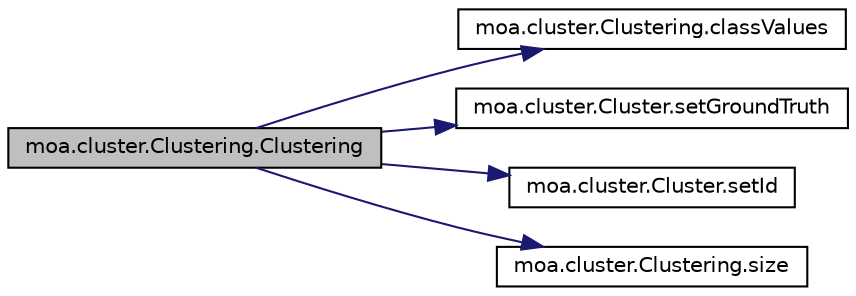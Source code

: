 digraph G
{
  edge [fontname="Helvetica",fontsize="10",labelfontname="Helvetica",labelfontsize="10"];
  node [fontname="Helvetica",fontsize="10",shape=record];
  rankdir=LR;
  Node1 [label="moa.cluster.Clustering.Clustering",height=0.2,width=0.4,color="black", fillcolor="grey75", style="filled" fontcolor="black"];
  Node1 -> Node2 [color="midnightblue",fontsize="10",style="solid",fontname="Helvetica"];
  Node2 [label="moa.cluster.Clustering.classValues",height=0.2,width=0.4,color="black", fillcolor="white", style="filled",URL="$classmoa_1_1cluster_1_1Clustering.html#a5e47c9546740092acb2df89cd3c6dca4"];
  Node1 -> Node3 [color="midnightblue",fontsize="10",style="solid",fontname="Helvetica"];
  Node3 [label="moa.cluster.Cluster.setGroundTruth",height=0.2,width=0.4,color="black", fillcolor="white", style="filled",URL="$classmoa_1_1cluster_1_1Cluster.html#ada31184ce2ef51b9563b4e2339834768"];
  Node1 -> Node4 [color="midnightblue",fontsize="10",style="solid",fontname="Helvetica"];
  Node4 [label="moa.cluster.Cluster.setId",height=0.2,width=0.4,color="black", fillcolor="white", style="filled",URL="$classmoa_1_1cluster_1_1Cluster.html#ab2150fa98345a6891ed070c12f9ff809"];
  Node1 -> Node5 [color="midnightblue",fontsize="10",style="solid",fontname="Helvetica"];
  Node5 [label="moa.cluster.Clustering.size",height=0.2,width=0.4,color="black", fillcolor="white", style="filled",URL="$classmoa_1_1cluster_1_1Clustering.html#a054a386d94acf3b88574f061ab4c8d71"];
}
